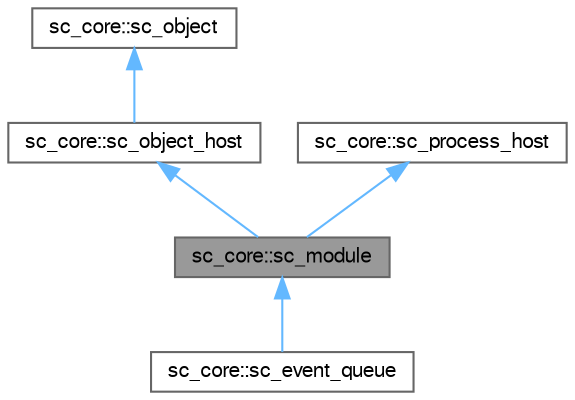 digraph "sc_core::sc_module"
{
 // LATEX_PDF_SIZE
  bgcolor="transparent";
  edge [fontname=FreeSans,fontsize=10,labelfontname=FreeSans,labelfontsize=10];
  node [fontname=FreeSans,fontsize=10,shape=box,height=0.2,width=0.4];
  Node1 [id="Node000001",label="sc_core::sc_module",height=0.2,width=0.4,color="gray40", fillcolor="grey60", style="filled", fontcolor="black",tooltip=" "];
  Node2 -> Node1 [id="edge1_Node000001_Node000002",dir="back",color="steelblue1",style="solid",tooltip=" "];
  Node2 [id="Node000002",label="sc_core::sc_object_host",height=0.2,width=0.4,color="gray40", fillcolor="white", style="filled",URL="$a02129.html",tooltip=" "];
  Node3 -> Node2 [id="edge2_Node000002_Node000003",dir="back",color="steelblue1",style="solid",tooltip=" "];
  Node3 [id="Node000003",label="sc_core::sc_object",height=0.2,width=0.4,color="gray40", fillcolor="white", style="filled",URL="$a02125.html",tooltip=" "];
  Node4 -> Node1 [id="edge3_Node000001_Node000004",dir="back",color="steelblue1",style="solid",tooltip=" "];
  Node4 [id="Node000004",label="sc_core::sc_process_host",height=0.2,width=0.4,color="gray40", fillcolor="white", style="filled",URL="$a02141.html",tooltip=" "];
  Node1 -> Node5 [id="edge4_Node000001_Node000005",dir="back",color="steelblue1",style="solid",tooltip=" "];
  Node5 [id="Node000005",label="sc_core::sc_event_queue",height=0.2,width=0.4,color="gray40", fillcolor="white", style="filled",URL="$a01297.html",tooltip=" "];
}
